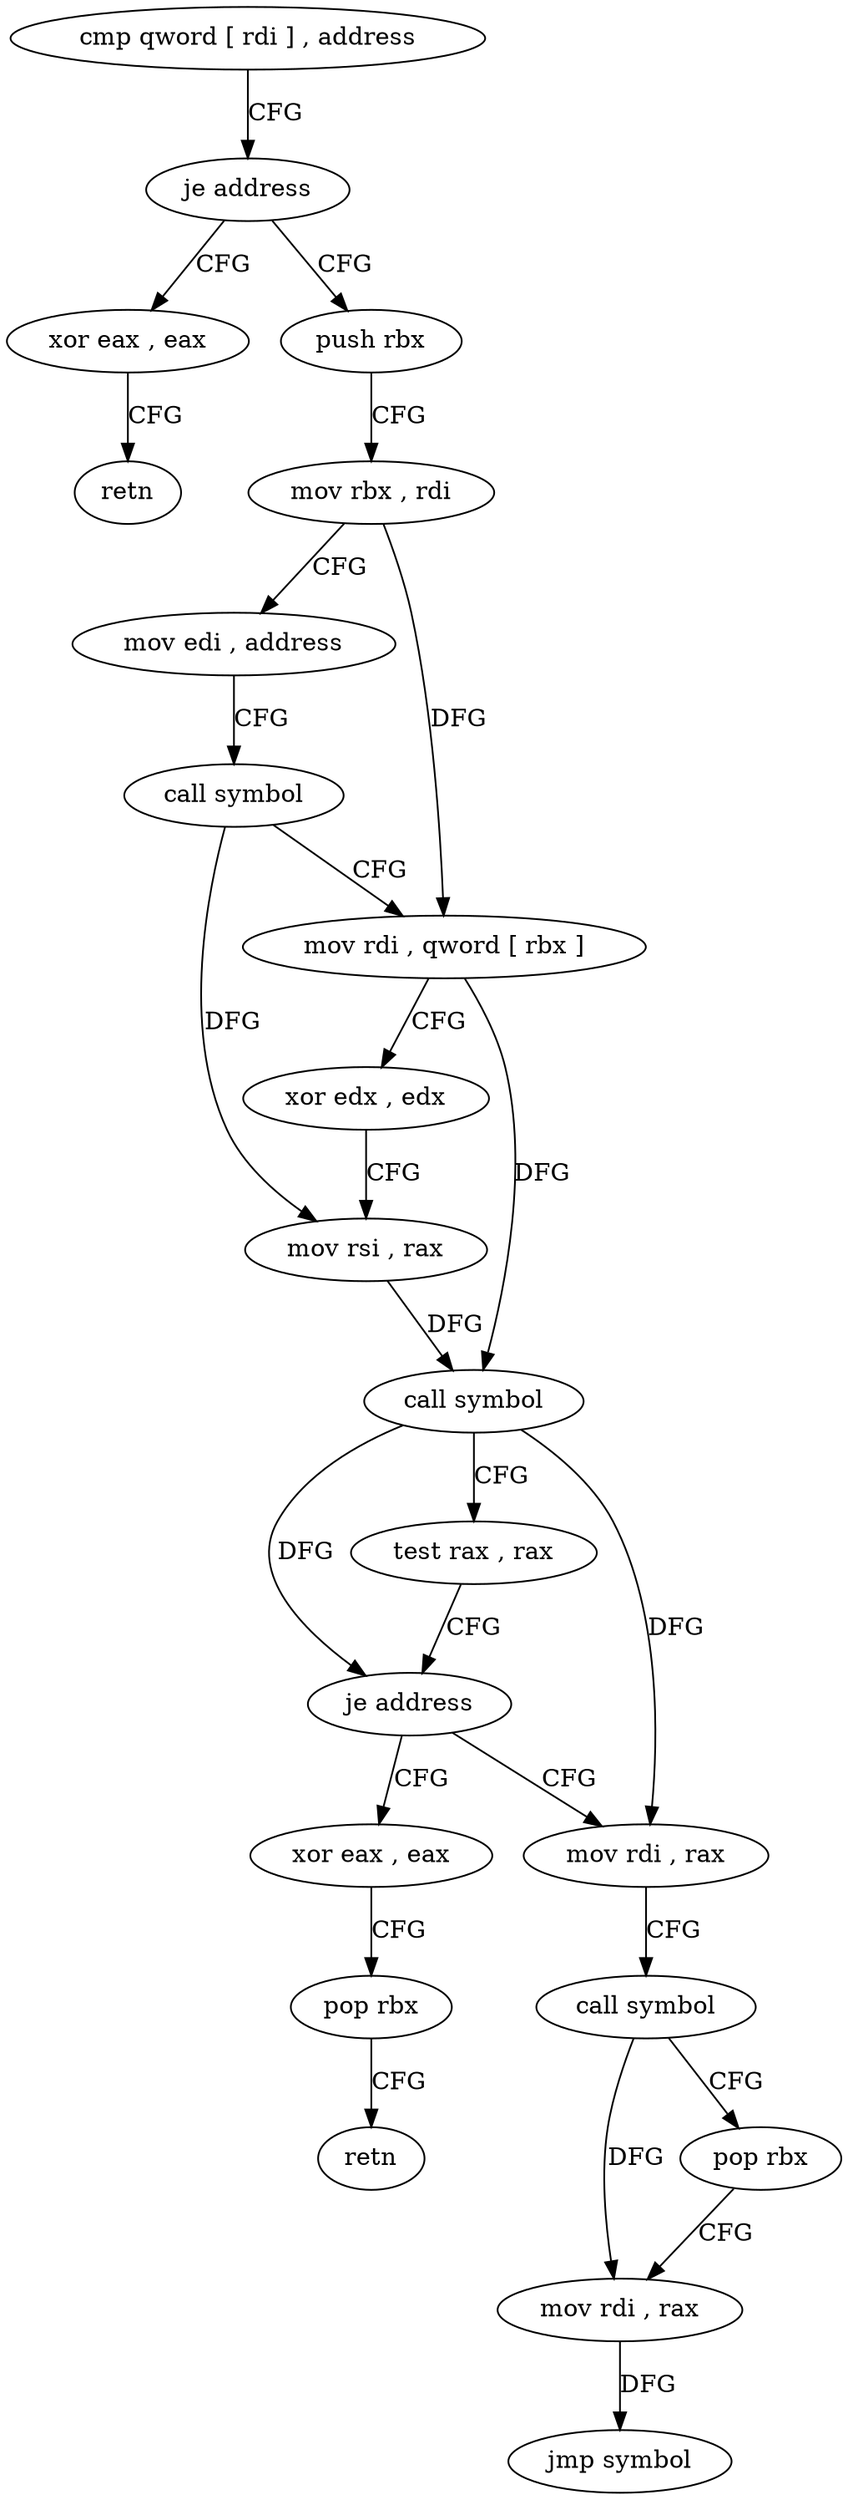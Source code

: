 digraph "func" {
"93024" [label = "cmp qword [ rdi ] , address" ]
"93028" [label = "je address" ]
"93096" [label = "xor eax , eax" ]
"93030" [label = "push rbx" ]
"93098" [label = "retn" ]
"93031" [label = "mov rbx , rdi" ]
"93034" [label = "mov edi , address" ]
"93039" [label = "call symbol" ]
"93044" [label = "mov rdi , qword [ rbx ]" ]
"93047" [label = "xor edx , edx" ]
"93049" [label = "mov rsi , rax" ]
"93052" [label = "call symbol" ]
"93057" [label = "test rax , rax" ]
"93060" [label = "je address" ]
"93088" [label = "xor eax , eax" ]
"93062" [label = "mov rdi , rax" ]
"93090" [label = "pop rbx" ]
"93091" [label = "retn" ]
"93065" [label = "call symbol" ]
"93070" [label = "pop rbx" ]
"93071" [label = "mov rdi , rax" ]
"93074" [label = "jmp symbol" ]
"93024" -> "93028" [ label = "CFG" ]
"93028" -> "93096" [ label = "CFG" ]
"93028" -> "93030" [ label = "CFG" ]
"93096" -> "93098" [ label = "CFG" ]
"93030" -> "93031" [ label = "CFG" ]
"93031" -> "93034" [ label = "CFG" ]
"93031" -> "93044" [ label = "DFG" ]
"93034" -> "93039" [ label = "CFG" ]
"93039" -> "93044" [ label = "CFG" ]
"93039" -> "93049" [ label = "DFG" ]
"93044" -> "93047" [ label = "CFG" ]
"93044" -> "93052" [ label = "DFG" ]
"93047" -> "93049" [ label = "CFG" ]
"93049" -> "93052" [ label = "DFG" ]
"93052" -> "93057" [ label = "CFG" ]
"93052" -> "93060" [ label = "DFG" ]
"93052" -> "93062" [ label = "DFG" ]
"93057" -> "93060" [ label = "CFG" ]
"93060" -> "93088" [ label = "CFG" ]
"93060" -> "93062" [ label = "CFG" ]
"93088" -> "93090" [ label = "CFG" ]
"93062" -> "93065" [ label = "CFG" ]
"93090" -> "93091" [ label = "CFG" ]
"93065" -> "93070" [ label = "CFG" ]
"93065" -> "93071" [ label = "DFG" ]
"93070" -> "93071" [ label = "CFG" ]
"93071" -> "93074" [ label = "DFG" ]
}
